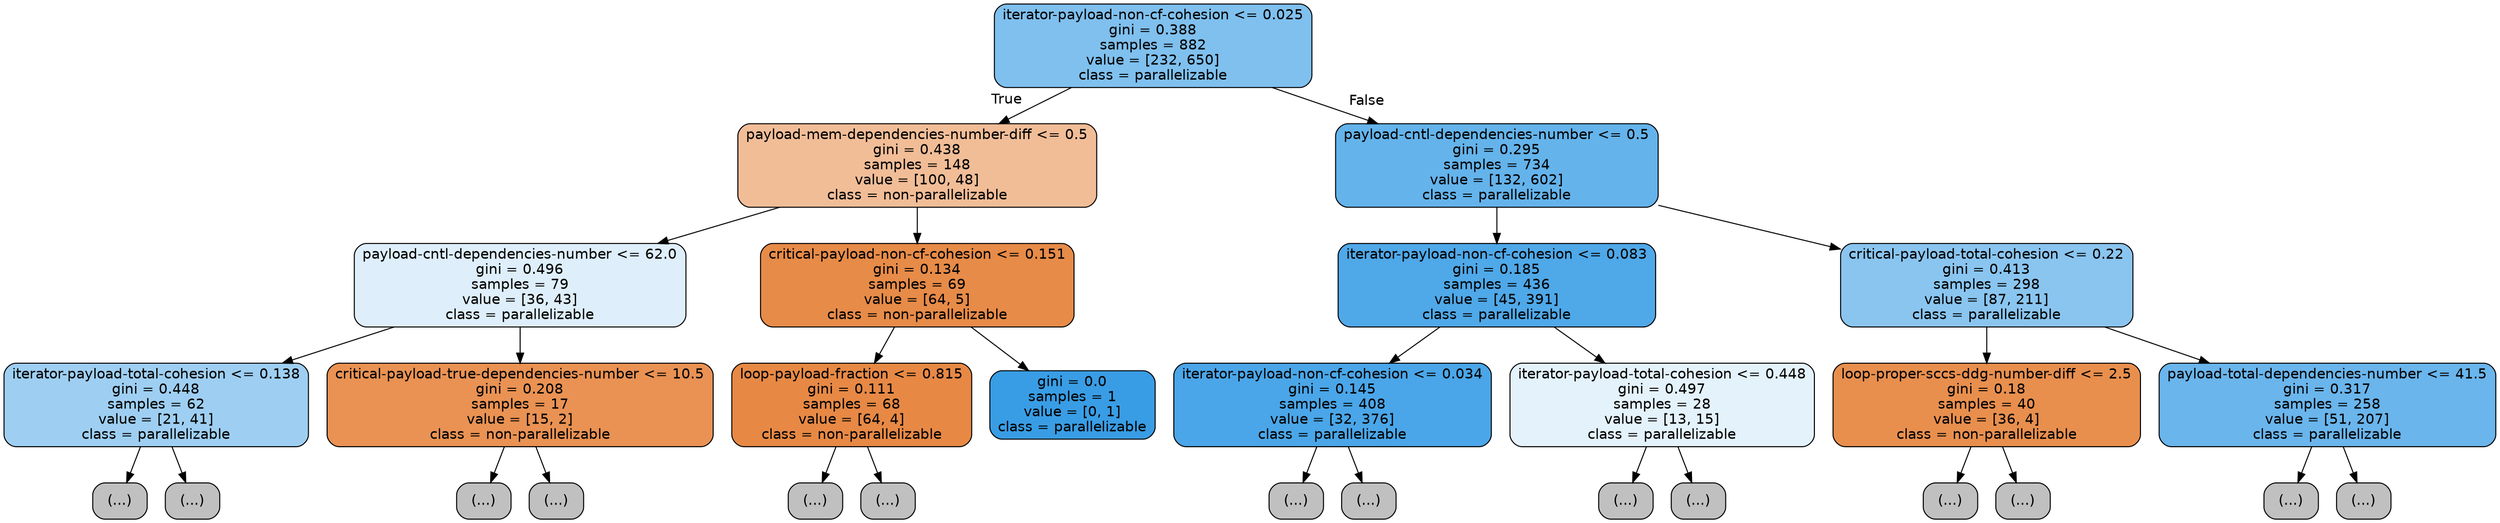 digraph Tree {
node [shape=box, style="filled, rounded", color="black", fontname=helvetica] ;
edge [fontname=helvetica] ;
0 [label="iterator-payload-non-cf-cohesion <= 0.025\ngini = 0.388\nsamples = 882\nvalue = [232, 650]\nclass = parallelizable", fillcolor="#399de5a4"] ;
1 [label="payload-mem-dependencies-number-diff <= 0.5\ngini = 0.438\nsamples = 148\nvalue = [100, 48]\nclass = non-parallelizable", fillcolor="#e5813985"] ;
0 -> 1 [labeldistance=2.5, labelangle=45, headlabel="True"] ;
2 [label="payload-cntl-dependencies-number <= 62.0\ngini = 0.496\nsamples = 79\nvalue = [36, 43]\nclass = parallelizable", fillcolor="#399de52a"] ;
1 -> 2 ;
3 [label="iterator-payload-total-cohesion <= 0.138\ngini = 0.448\nsamples = 62\nvalue = [21, 41]\nclass = parallelizable", fillcolor="#399de57c"] ;
2 -> 3 ;
4 [label="(...)", fillcolor="#C0C0C0"] ;
3 -> 4 ;
11 [label="(...)", fillcolor="#C0C0C0"] ;
3 -> 11 ;
18 [label="critical-payload-true-dependencies-number <= 10.5\ngini = 0.208\nsamples = 17\nvalue = [15, 2]\nclass = non-parallelizable", fillcolor="#e58139dd"] ;
2 -> 18 ;
19 [label="(...)", fillcolor="#C0C0C0"] ;
18 -> 19 ;
20 [label="(...)", fillcolor="#C0C0C0"] ;
18 -> 20 ;
25 [label="critical-payload-non-cf-cohesion <= 0.151\ngini = 0.134\nsamples = 69\nvalue = [64, 5]\nclass = non-parallelizable", fillcolor="#e58139eb"] ;
1 -> 25 ;
26 [label="loop-payload-fraction <= 0.815\ngini = 0.111\nsamples = 68\nvalue = [64, 4]\nclass = non-parallelizable", fillcolor="#e58139ef"] ;
25 -> 26 ;
27 [label="(...)", fillcolor="#C0C0C0"] ;
26 -> 27 ;
28 [label="(...)", fillcolor="#C0C0C0"] ;
26 -> 28 ;
37 [label="gini = 0.0\nsamples = 1\nvalue = [0, 1]\nclass = parallelizable", fillcolor="#399de5ff"] ;
25 -> 37 ;
38 [label="payload-cntl-dependencies-number <= 0.5\ngini = 0.295\nsamples = 734\nvalue = [132, 602]\nclass = parallelizable", fillcolor="#399de5c7"] ;
0 -> 38 [labeldistance=2.5, labelangle=-45, headlabel="False"] ;
39 [label="iterator-payload-non-cf-cohesion <= 0.083\ngini = 0.185\nsamples = 436\nvalue = [45, 391]\nclass = parallelizable", fillcolor="#399de5e2"] ;
38 -> 39 ;
40 [label="iterator-payload-non-cf-cohesion <= 0.034\ngini = 0.145\nsamples = 408\nvalue = [32, 376]\nclass = parallelizable", fillcolor="#399de5e9"] ;
39 -> 40 ;
41 [label="(...)", fillcolor="#C0C0C0"] ;
40 -> 41 ;
56 [label="(...)", fillcolor="#C0C0C0"] ;
40 -> 56 ;
115 [label="iterator-payload-total-cohesion <= 0.448\ngini = 0.497\nsamples = 28\nvalue = [13, 15]\nclass = parallelizable", fillcolor="#399de522"] ;
39 -> 115 ;
116 [label="(...)", fillcolor="#C0C0C0"] ;
115 -> 116 ;
121 [label="(...)", fillcolor="#C0C0C0"] ;
115 -> 121 ;
130 [label="critical-payload-total-cohesion <= 0.22\ngini = 0.413\nsamples = 298\nvalue = [87, 211]\nclass = parallelizable", fillcolor="#399de596"] ;
38 -> 130 ;
131 [label="loop-proper-sccs-ddg-number-diff <= 2.5\ngini = 0.18\nsamples = 40\nvalue = [36, 4]\nclass = non-parallelizable", fillcolor="#e58139e3"] ;
130 -> 131 ;
132 [label="(...)", fillcolor="#C0C0C0"] ;
131 -> 132 ;
145 [label="(...)", fillcolor="#C0C0C0"] ;
131 -> 145 ;
146 [label="payload-total-dependencies-number <= 41.5\ngini = 0.317\nsamples = 258\nvalue = [51, 207]\nclass = parallelizable", fillcolor="#399de5c0"] ;
130 -> 146 ;
147 [label="(...)", fillcolor="#C0C0C0"] ;
146 -> 147 ;
154 [label="(...)", fillcolor="#C0C0C0"] ;
146 -> 154 ;
}